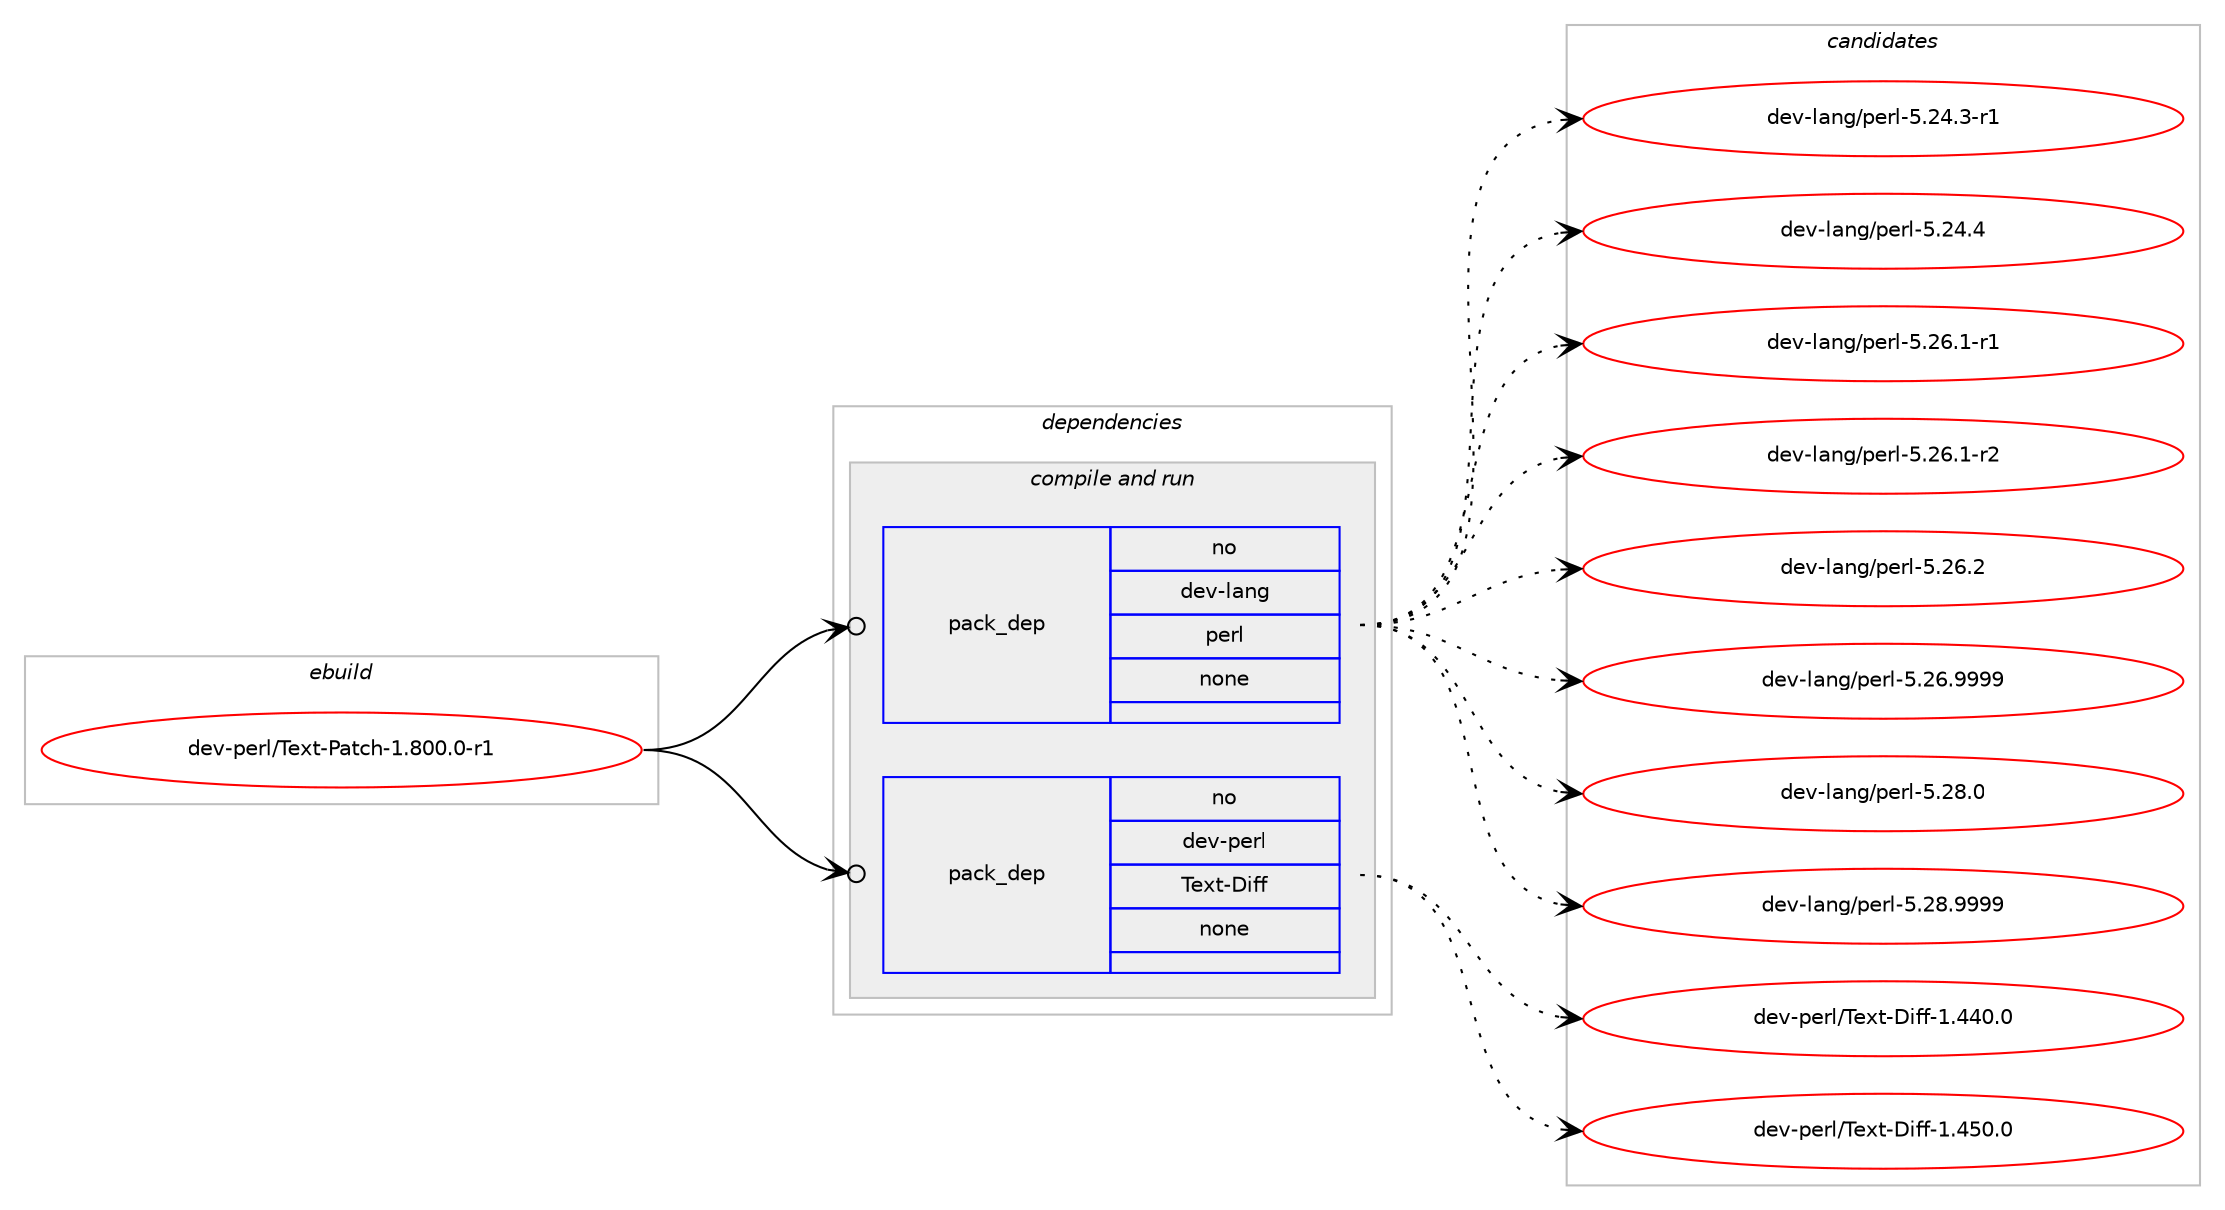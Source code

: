 digraph prolog {

# *************
# Graph options
# *************

newrank=true;
concentrate=true;
compound=true;
graph [rankdir=LR,fontname=Helvetica,fontsize=10,ranksep=1.5];#, ranksep=2.5, nodesep=0.2];
edge  [arrowhead=vee];
node  [fontname=Helvetica,fontsize=10];

# **********
# The ebuild
# **********

subgraph cluster_leftcol {
color=gray;
rank=same;
label=<<i>ebuild</i>>;
id [label="dev-perl/Text-Patch-1.800.0-r1", color=red, width=4, href="../dev-perl/Text-Patch-1.800.0-r1.svg"];
}

# ****************
# The dependencies
# ****************

subgraph cluster_midcol {
color=gray;
label=<<i>dependencies</i>>;
subgraph cluster_compile {
fillcolor="#eeeeee";
style=filled;
label=<<i>compile</i>>;
}
subgraph cluster_compileandrun {
fillcolor="#eeeeee";
style=filled;
label=<<i>compile and run</i>>;
subgraph pack998069 {
dependency1390116 [label=<<TABLE BORDER="0" CELLBORDER="1" CELLSPACING="0" CELLPADDING="4" WIDTH="220"><TR><TD ROWSPAN="6" CELLPADDING="30">pack_dep</TD></TR><TR><TD WIDTH="110">no</TD></TR><TR><TD>dev-lang</TD></TR><TR><TD>perl</TD></TR><TR><TD>none</TD></TR><TR><TD></TD></TR></TABLE>>, shape=none, color=blue];
}
id:e -> dependency1390116:w [weight=20,style="solid",arrowhead="odotvee"];
subgraph pack998070 {
dependency1390117 [label=<<TABLE BORDER="0" CELLBORDER="1" CELLSPACING="0" CELLPADDING="4" WIDTH="220"><TR><TD ROWSPAN="6" CELLPADDING="30">pack_dep</TD></TR><TR><TD WIDTH="110">no</TD></TR><TR><TD>dev-perl</TD></TR><TR><TD>Text-Diff</TD></TR><TR><TD>none</TD></TR><TR><TD></TD></TR></TABLE>>, shape=none, color=blue];
}
id:e -> dependency1390117:w [weight=20,style="solid",arrowhead="odotvee"];
}
subgraph cluster_run {
fillcolor="#eeeeee";
style=filled;
label=<<i>run</i>>;
}
}

# **************
# The candidates
# **************

subgraph cluster_choices {
rank=same;
color=gray;
label=<<i>candidates</i>>;

subgraph choice998069 {
color=black;
nodesep=1;
choice100101118451089711010347112101114108455346505246514511449 [label="dev-lang/perl-5.24.3-r1", color=red, width=4,href="../dev-lang/perl-5.24.3-r1.svg"];
choice10010111845108971101034711210111410845534650524652 [label="dev-lang/perl-5.24.4", color=red, width=4,href="../dev-lang/perl-5.24.4.svg"];
choice100101118451089711010347112101114108455346505446494511449 [label="dev-lang/perl-5.26.1-r1", color=red, width=4,href="../dev-lang/perl-5.26.1-r1.svg"];
choice100101118451089711010347112101114108455346505446494511450 [label="dev-lang/perl-5.26.1-r2", color=red, width=4,href="../dev-lang/perl-5.26.1-r2.svg"];
choice10010111845108971101034711210111410845534650544650 [label="dev-lang/perl-5.26.2", color=red, width=4,href="../dev-lang/perl-5.26.2.svg"];
choice10010111845108971101034711210111410845534650544657575757 [label="dev-lang/perl-5.26.9999", color=red, width=4,href="../dev-lang/perl-5.26.9999.svg"];
choice10010111845108971101034711210111410845534650564648 [label="dev-lang/perl-5.28.0", color=red, width=4,href="../dev-lang/perl-5.28.0.svg"];
choice10010111845108971101034711210111410845534650564657575757 [label="dev-lang/perl-5.28.9999", color=red, width=4,href="../dev-lang/perl-5.28.9999.svg"];
dependency1390116:e -> choice100101118451089711010347112101114108455346505246514511449:w [style=dotted,weight="100"];
dependency1390116:e -> choice10010111845108971101034711210111410845534650524652:w [style=dotted,weight="100"];
dependency1390116:e -> choice100101118451089711010347112101114108455346505446494511449:w [style=dotted,weight="100"];
dependency1390116:e -> choice100101118451089711010347112101114108455346505446494511450:w [style=dotted,weight="100"];
dependency1390116:e -> choice10010111845108971101034711210111410845534650544650:w [style=dotted,weight="100"];
dependency1390116:e -> choice10010111845108971101034711210111410845534650544657575757:w [style=dotted,weight="100"];
dependency1390116:e -> choice10010111845108971101034711210111410845534650564648:w [style=dotted,weight="100"];
dependency1390116:e -> choice10010111845108971101034711210111410845534650564657575757:w [style=dotted,weight="100"];
}
subgraph choice998070 {
color=black;
nodesep=1;
choice10010111845112101114108478410112011645681051021024549465252484648 [label="dev-perl/Text-Diff-1.440.0", color=red, width=4,href="../dev-perl/Text-Diff-1.440.0.svg"];
choice10010111845112101114108478410112011645681051021024549465253484648 [label="dev-perl/Text-Diff-1.450.0", color=red, width=4,href="../dev-perl/Text-Diff-1.450.0.svg"];
dependency1390117:e -> choice10010111845112101114108478410112011645681051021024549465252484648:w [style=dotted,weight="100"];
dependency1390117:e -> choice10010111845112101114108478410112011645681051021024549465253484648:w [style=dotted,weight="100"];
}
}

}
